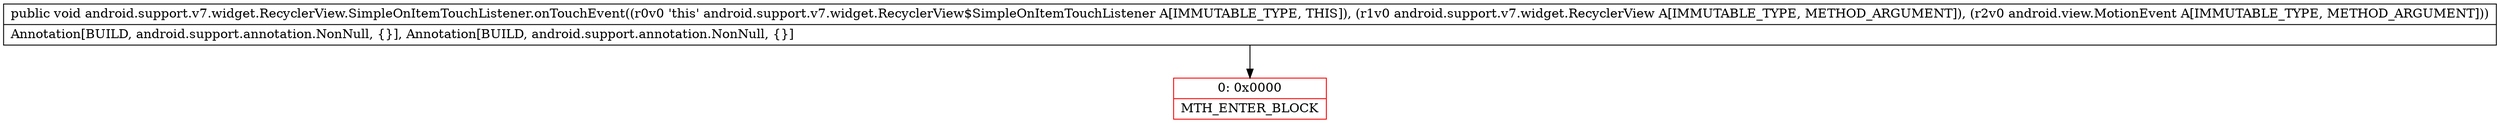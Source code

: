 digraph "CFG forandroid.support.v7.widget.RecyclerView.SimpleOnItemTouchListener.onTouchEvent(Landroid\/support\/v7\/widget\/RecyclerView;Landroid\/view\/MotionEvent;)V" {
subgraph cluster_Region_843348662 {
label = "R(0)";
node [shape=record,color=blue];
}
Node_0 [shape=record,color=red,label="{0\:\ 0x0000|MTH_ENTER_BLOCK\l}"];
MethodNode[shape=record,label="{public void android.support.v7.widget.RecyclerView.SimpleOnItemTouchListener.onTouchEvent((r0v0 'this' android.support.v7.widget.RecyclerView$SimpleOnItemTouchListener A[IMMUTABLE_TYPE, THIS]), (r1v0 android.support.v7.widget.RecyclerView A[IMMUTABLE_TYPE, METHOD_ARGUMENT]), (r2v0 android.view.MotionEvent A[IMMUTABLE_TYPE, METHOD_ARGUMENT]))  | Annotation[BUILD, android.support.annotation.NonNull, \{\}], Annotation[BUILD, android.support.annotation.NonNull, \{\}]\l}"];
MethodNode -> Node_0;
}

